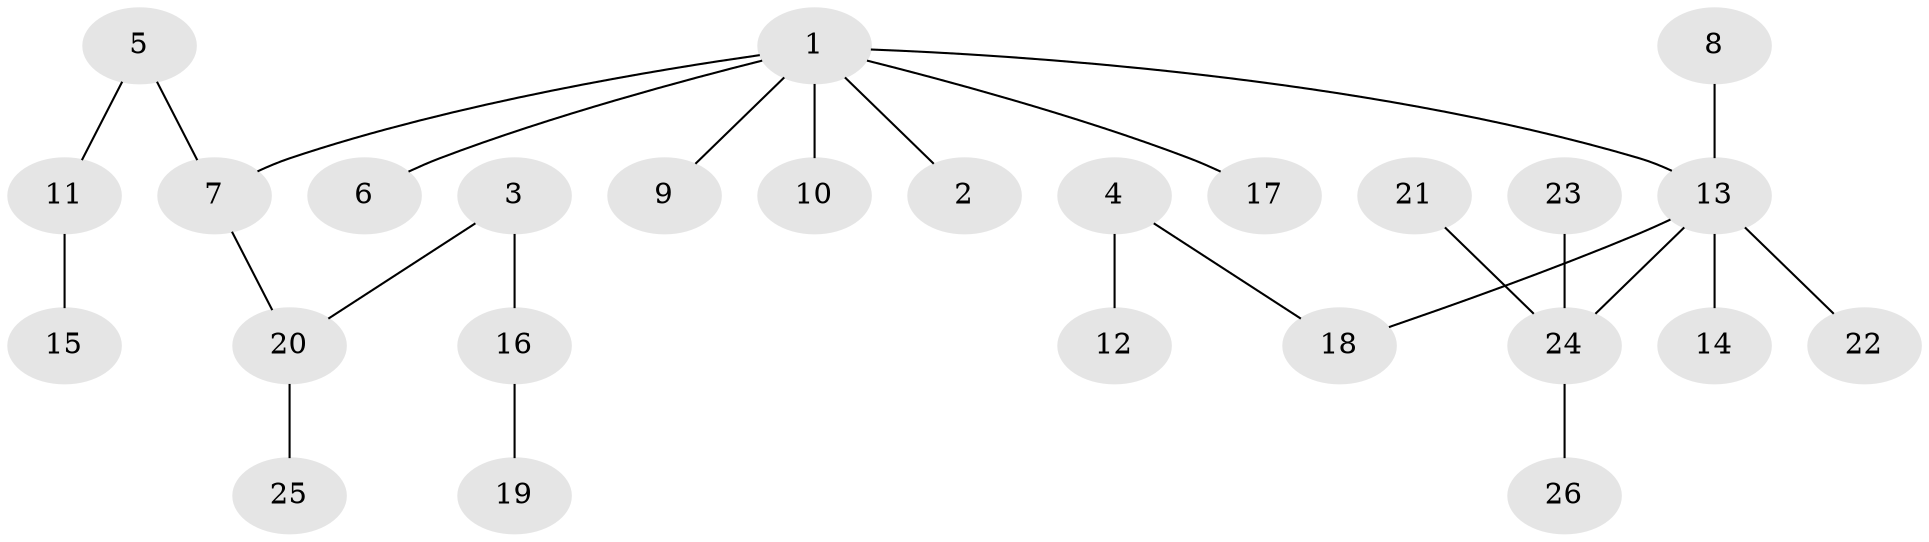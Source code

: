 // original degree distribution, {6: 0.019230769230769232, 4: 0.057692307692307696, 7: 0.019230769230769232, 1: 0.5, 3: 0.11538461538461539, 5: 0.019230769230769232, 2: 0.2692307692307692}
// Generated by graph-tools (version 1.1) at 2025/26/03/09/25 03:26:26]
// undirected, 26 vertices, 25 edges
graph export_dot {
graph [start="1"]
  node [color=gray90,style=filled];
  1;
  2;
  3;
  4;
  5;
  6;
  7;
  8;
  9;
  10;
  11;
  12;
  13;
  14;
  15;
  16;
  17;
  18;
  19;
  20;
  21;
  22;
  23;
  24;
  25;
  26;
  1 -- 2 [weight=1.0];
  1 -- 6 [weight=1.0];
  1 -- 7 [weight=1.0];
  1 -- 9 [weight=1.0];
  1 -- 10 [weight=1.0];
  1 -- 13 [weight=1.0];
  1 -- 17 [weight=1.0];
  3 -- 16 [weight=1.0];
  3 -- 20 [weight=1.0];
  4 -- 12 [weight=1.0];
  4 -- 18 [weight=1.0];
  5 -- 7 [weight=1.0];
  5 -- 11 [weight=1.0];
  7 -- 20 [weight=1.0];
  8 -- 13 [weight=1.0];
  11 -- 15 [weight=1.0];
  13 -- 14 [weight=1.0];
  13 -- 18 [weight=1.0];
  13 -- 22 [weight=1.0];
  13 -- 24 [weight=1.0];
  16 -- 19 [weight=1.0];
  20 -- 25 [weight=1.0];
  21 -- 24 [weight=1.0];
  23 -- 24 [weight=1.0];
  24 -- 26 [weight=1.0];
}
